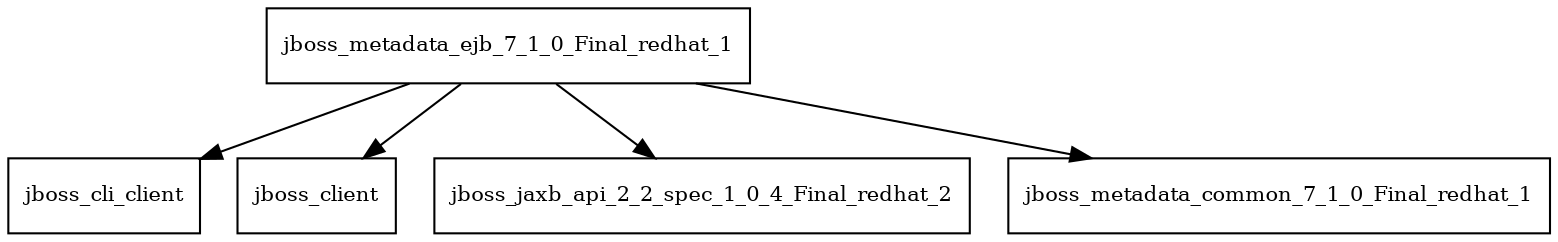 digraph jboss_metadata_ejb_7_1_0_Final_redhat_1_dependencies {
  node [shape = box, fontsize=10.0];
  jboss_metadata_ejb_7_1_0_Final_redhat_1 -> jboss_cli_client;
  jboss_metadata_ejb_7_1_0_Final_redhat_1 -> jboss_client;
  jboss_metadata_ejb_7_1_0_Final_redhat_1 -> jboss_jaxb_api_2_2_spec_1_0_4_Final_redhat_2;
  jboss_metadata_ejb_7_1_0_Final_redhat_1 -> jboss_metadata_common_7_1_0_Final_redhat_1;
}
